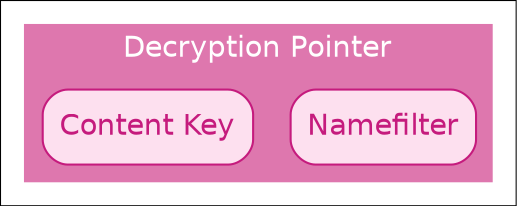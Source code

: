 digraph G {
    #########
    # SETUP #
    #########

    compound = true
    fontname = "Helvetica"

    edge [
        colorscheme = "piyg11"
        color = black
        fontname = "Helvetica"
    ];

    node [
        shape = box
        colorscheme = "piyg11"
        style = "rounded,filled"
        fillcolor = 5
        color = black
        fontname = "Helvetica"
        color=2
        fontcolor=2
    ];

    graph [
        colorscheme="piyg11"
        color=10
        style = filled
        fontcolor=white
    ];

    ############
    # CLUSTERS #
    ############

    subgraph cluster_decryption_pointer {
        label = "Decryption Pointer"
        color=3

        namefilter [label = "Namefilter"]
        content_key [label = "Content Key"]
    }
}
